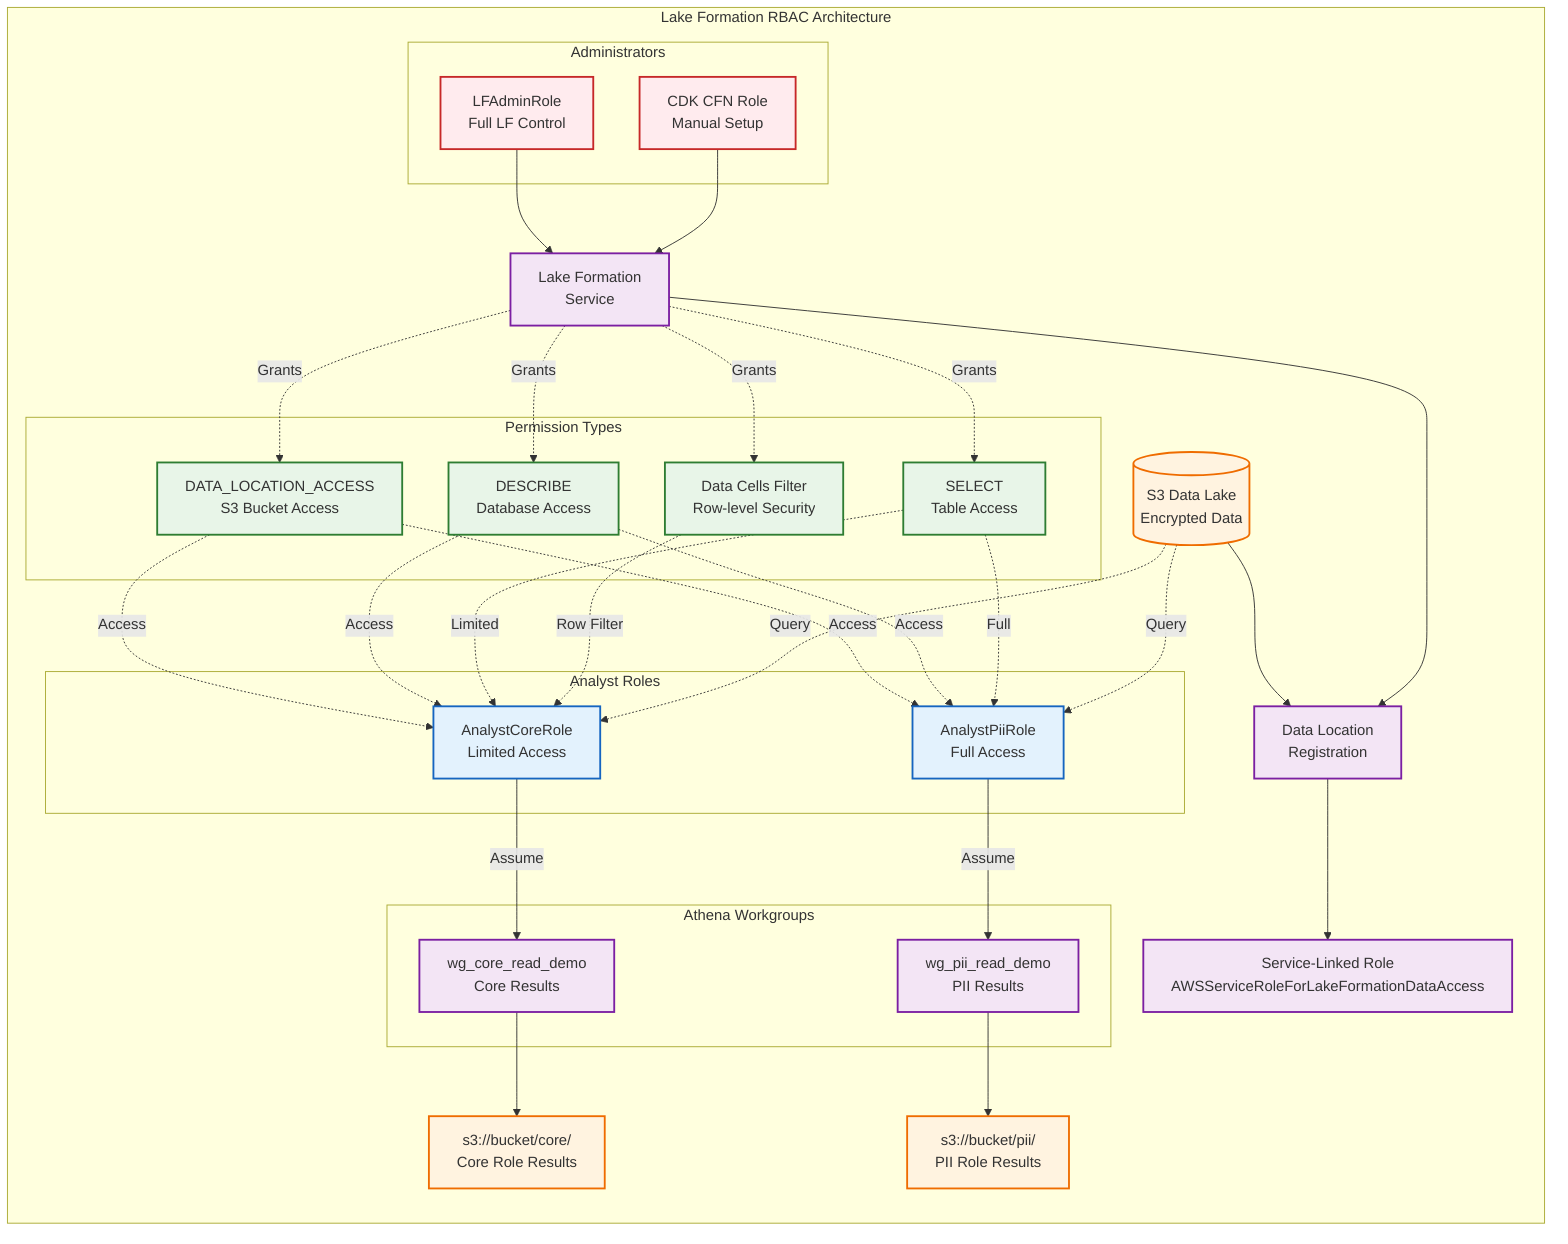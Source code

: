 graph LR
    %% Lake Formation RBAC Flow
    subgraph "Lake Formation RBAC Architecture"
        %% Data Sources
        S3[(S3 Data Lake<br/>Encrypted Data)]
        
        %% Lake Formation Core
        LF[Lake Formation<br/>Service]
        
        %% Administrators
        subgraph "Administrators"
            LFA[LFAdminRole<br/>Full LF Control]
            CFN[CDK CFN Role<br/>Manual Setup]
        end
        
        %% Data Registration
        DR[Data Location<br/>Registration]
        SLR[Service-Linked Role<br/>AWSServiceRoleForLakeFormationDataAccess]
        
        %% Analyst Roles
        subgraph "Analyst Roles"
            CR[AnalystCoreRole<br/>Limited Access]
            PR[AnalystPiiRole<br/>Full Access]
        end
        
        %% Permissions
        subgraph "Permission Types"
            DLA[DATA_LOCATION_ACCESS<br/>S3 Bucket Access]
            DB[DESCRIBE<br/>Database Access]
            SEL[SELECT<br/>Table Access]
            DCF[Data Cells Filter<br/>Row-level Security]
        end
        
        %% Athena Workgroups
        subgraph "Athena Workgroups"
            AWG1[wg_core_read_demo<br/>Core Results]
            AWG2[wg_pii_read_demo<br/>PII Results]
        end
        
        %% Results Storage
        ARC[s3://bucket/core/<br/>Core Role Results]
        ARP[s3://bucket/pii/<br/>PII Role Results]
    end

    %% Connections
    S3 --> DR
    DR --> SLR
    LF --> DR
    
    LFA --> LF
    CFN --> LF
    
    LF -.->|Grants| DLA
    LF -.->|Grants| DB
    LF -.->|Grants| SEL
    LF -.->|Grants| DCF
    
    DLA -.->|Access| CR
    DLA -.->|Access| PR
    DB -.->|Access| CR
    DB -.->|Access| PR
    SEL -.->|Limited| CR
    SEL -.->|Full| PR
    DCF -.->|Row Filter| CR
    
    CR -->|Assume| AWG1
    PR -->|Assume| AWG2
    
    AWG1 --> ARC
    AWG2 --> ARP
    
    %% Data Flow
    S3 -.->|Query| CR
    S3 -.->|Query| PR
    
    %% Styling
    classDef admin fill:#ffebee,stroke:#c62828,stroke-width:2px
    classDef analyst fill:#e3f2fd,stroke:#1565c0,stroke-width:2px
    classDef permission fill:#e8f5e8,stroke:#2e7d32,stroke-width:2px
    classDef storage fill:#fff3e0,stroke:#ef6c00,stroke-width:2px
    classDef service fill:#f3e5f5,stroke:#7b1fa2,stroke-width:2px

    class LFA,CFN admin
    class CR,PR analyst
    class DLA,DB,SEL,DCF permission
    class S3,ARC,ARP storage
    class LF,DR,SLR,AWG1,AWG2 service